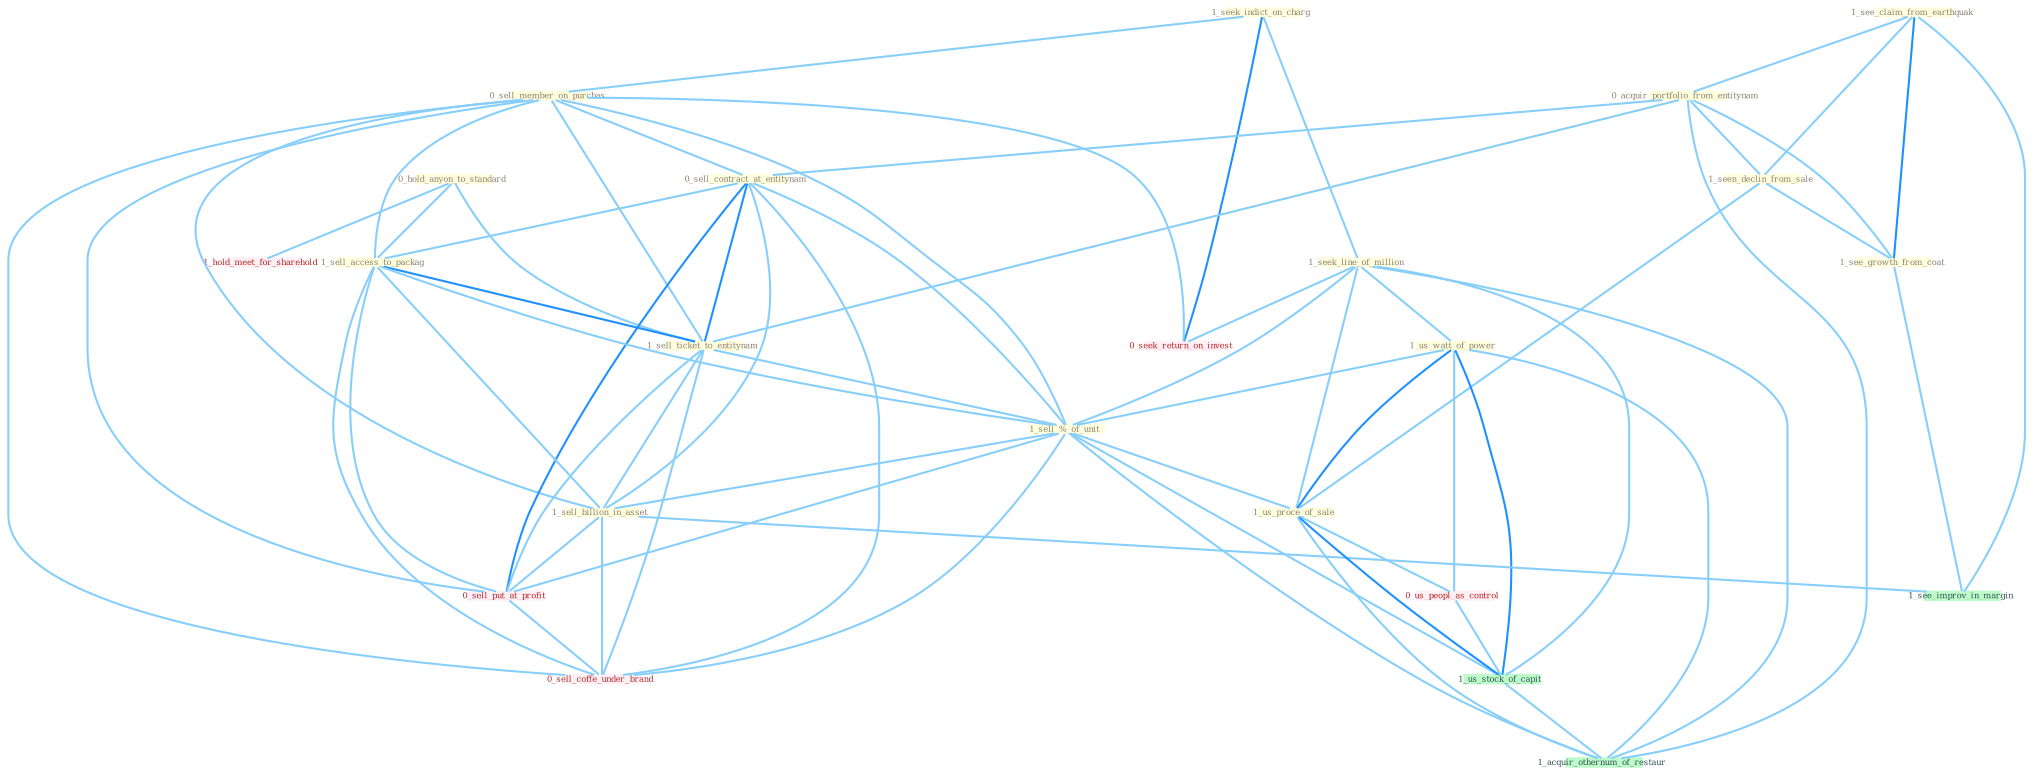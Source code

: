 Graph G{ 
    node
    [shape=polygon,style=filled,width=.5,height=.06,color="#BDFCC9",fixedsize=true,fontsize=4,
    fontcolor="#2f4f4f"];
    {node
    [color="#ffffe0", fontcolor="#8b7d6b"] "1_seek_indict_on_charg " "1_see_claim_from_earthquak " "1_seek_line_of_million " "0_hold_anyon_to_standard " "0_sell_member_on_purchas " "0_acquir_portfolio_from_entitynam " "0_sell_contract_at_entitynam " "1_seen_declin_from_sale " "1_see_growth_from_coat " "1_us_watt_of_power " "1_sell_access_to_packag " "1_sell_ticket_to_entitynam " "1_sell_%_of_unit " "1_sell_billion_in_asset " "1_us_proce_of_sale "}
{node [color="#fff0f5", fontcolor="#b22222"] "0_us_peopl_as_control " "0_sell_put_at_profit " "0_seek_return_on_invest " "0_sell_coffe_under_brand " "1_hold_meet_for_sharehold "}
edge [color="#B0E2FF"];

	"1_seek_indict_on_charg " -- "1_seek_line_of_million " [w="1", color="#87cefa" ];
	"1_seek_indict_on_charg " -- "0_sell_member_on_purchas " [w="1", color="#87cefa" ];
	"1_seek_indict_on_charg " -- "0_seek_return_on_invest " [w="2", color="#1e90ff" , len=0.8];
	"1_see_claim_from_earthquak " -- "0_acquir_portfolio_from_entitynam " [w="1", color="#87cefa" ];
	"1_see_claim_from_earthquak " -- "1_seen_declin_from_sale " [w="1", color="#87cefa" ];
	"1_see_claim_from_earthquak " -- "1_see_growth_from_coat " [w="2", color="#1e90ff" , len=0.8];
	"1_see_claim_from_earthquak " -- "1_see_improv_in_margin " [w="1", color="#87cefa" ];
	"1_seek_line_of_million " -- "1_us_watt_of_power " [w="1", color="#87cefa" ];
	"1_seek_line_of_million " -- "1_sell_%_of_unit " [w="1", color="#87cefa" ];
	"1_seek_line_of_million " -- "1_us_proce_of_sale " [w="1", color="#87cefa" ];
	"1_seek_line_of_million " -- "0_seek_return_on_invest " [w="1", color="#87cefa" ];
	"1_seek_line_of_million " -- "1_us_stock_of_capit " [w="1", color="#87cefa" ];
	"1_seek_line_of_million " -- "1_acquir_othernum_of_restaur " [w="1", color="#87cefa" ];
	"0_hold_anyon_to_standard " -- "1_sell_access_to_packag " [w="1", color="#87cefa" ];
	"0_hold_anyon_to_standard " -- "1_sell_ticket_to_entitynam " [w="1", color="#87cefa" ];
	"0_hold_anyon_to_standard " -- "1_hold_meet_for_sharehold " [w="1", color="#87cefa" ];
	"0_sell_member_on_purchas " -- "0_sell_contract_at_entitynam " [w="1", color="#87cefa" ];
	"0_sell_member_on_purchas " -- "1_sell_access_to_packag " [w="1", color="#87cefa" ];
	"0_sell_member_on_purchas " -- "1_sell_ticket_to_entitynam " [w="1", color="#87cefa" ];
	"0_sell_member_on_purchas " -- "1_sell_%_of_unit " [w="1", color="#87cefa" ];
	"0_sell_member_on_purchas " -- "1_sell_billion_in_asset " [w="1", color="#87cefa" ];
	"0_sell_member_on_purchas " -- "0_sell_put_at_profit " [w="1", color="#87cefa" ];
	"0_sell_member_on_purchas " -- "0_seek_return_on_invest " [w="1", color="#87cefa" ];
	"0_sell_member_on_purchas " -- "0_sell_coffe_under_brand " [w="1", color="#87cefa" ];
	"0_acquir_portfolio_from_entitynam " -- "0_sell_contract_at_entitynam " [w="1", color="#87cefa" ];
	"0_acquir_portfolio_from_entitynam " -- "1_seen_declin_from_sale " [w="1", color="#87cefa" ];
	"0_acquir_portfolio_from_entitynam " -- "1_see_growth_from_coat " [w="1", color="#87cefa" ];
	"0_acquir_portfolio_from_entitynam " -- "1_sell_ticket_to_entitynam " [w="1", color="#87cefa" ];
	"0_acquir_portfolio_from_entitynam " -- "1_acquir_othernum_of_restaur " [w="1", color="#87cefa" ];
	"0_sell_contract_at_entitynam " -- "1_sell_access_to_packag " [w="1", color="#87cefa" ];
	"0_sell_contract_at_entitynam " -- "1_sell_ticket_to_entitynam " [w="2", color="#1e90ff" , len=0.8];
	"0_sell_contract_at_entitynam " -- "1_sell_%_of_unit " [w="1", color="#87cefa" ];
	"0_sell_contract_at_entitynam " -- "1_sell_billion_in_asset " [w="1", color="#87cefa" ];
	"0_sell_contract_at_entitynam " -- "0_sell_put_at_profit " [w="2", color="#1e90ff" , len=0.8];
	"0_sell_contract_at_entitynam " -- "0_sell_coffe_under_brand " [w="1", color="#87cefa" ];
	"1_seen_declin_from_sale " -- "1_see_growth_from_coat " [w="1", color="#87cefa" ];
	"1_seen_declin_from_sale " -- "1_us_proce_of_sale " [w="1", color="#87cefa" ];
	"1_see_growth_from_coat " -- "1_see_improv_in_margin " [w="1", color="#87cefa" ];
	"1_us_watt_of_power " -- "1_sell_%_of_unit " [w="1", color="#87cefa" ];
	"1_us_watt_of_power " -- "1_us_proce_of_sale " [w="2", color="#1e90ff" , len=0.8];
	"1_us_watt_of_power " -- "0_us_peopl_as_control " [w="1", color="#87cefa" ];
	"1_us_watt_of_power " -- "1_us_stock_of_capit " [w="2", color="#1e90ff" , len=0.8];
	"1_us_watt_of_power " -- "1_acquir_othernum_of_restaur " [w="1", color="#87cefa" ];
	"1_sell_access_to_packag " -- "1_sell_ticket_to_entitynam " [w="2", color="#1e90ff" , len=0.8];
	"1_sell_access_to_packag " -- "1_sell_%_of_unit " [w="1", color="#87cefa" ];
	"1_sell_access_to_packag " -- "1_sell_billion_in_asset " [w="1", color="#87cefa" ];
	"1_sell_access_to_packag " -- "0_sell_put_at_profit " [w="1", color="#87cefa" ];
	"1_sell_access_to_packag " -- "0_sell_coffe_under_brand " [w="1", color="#87cefa" ];
	"1_sell_ticket_to_entitynam " -- "1_sell_%_of_unit " [w="1", color="#87cefa" ];
	"1_sell_ticket_to_entitynam " -- "1_sell_billion_in_asset " [w="1", color="#87cefa" ];
	"1_sell_ticket_to_entitynam " -- "0_sell_put_at_profit " [w="1", color="#87cefa" ];
	"1_sell_ticket_to_entitynam " -- "0_sell_coffe_under_brand " [w="1", color="#87cefa" ];
	"1_sell_%_of_unit " -- "1_sell_billion_in_asset " [w="1", color="#87cefa" ];
	"1_sell_%_of_unit " -- "1_us_proce_of_sale " [w="1", color="#87cefa" ];
	"1_sell_%_of_unit " -- "0_sell_put_at_profit " [w="1", color="#87cefa" ];
	"1_sell_%_of_unit " -- "1_us_stock_of_capit " [w="1", color="#87cefa" ];
	"1_sell_%_of_unit " -- "0_sell_coffe_under_brand " [w="1", color="#87cefa" ];
	"1_sell_%_of_unit " -- "1_acquir_othernum_of_restaur " [w="1", color="#87cefa" ];
	"1_sell_billion_in_asset " -- "0_sell_put_at_profit " [w="1", color="#87cefa" ];
	"1_sell_billion_in_asset " -- "1_see_improv_in_margin " [w="1", color="#87cefa" ];
	"1_sell_billion_in_asset " -- "0_sell_coffe_under_brand " [w="1", color="#87cefa" ];
	"1_us_proce_of_sale " -- "0_us_peopl_as_control " [w="1", color="#87cefa" ];
	"1_us_proce_of_sale " -- "1_us_stock_of_capit " [w="2", color="#1e90ff" , len=0.8];
	"1_us_proce_of_sale " -- "1_acquir_othernum_of_restaur " [w="1", color="#87cefa" ];
	"0_us_peopl_as_control " -- "1_us_stock_of_capit " [w="1", color="#87cefa" ];
	"0_sell_put_at_profit " -- "0_sell_coffe_under_brand " [w="1", color="#87cefa" ];
	"1_us_stock_of_capit " -- "1_acquir_othernum_of_restaur " [w="1", color="#87cefa" ];
}